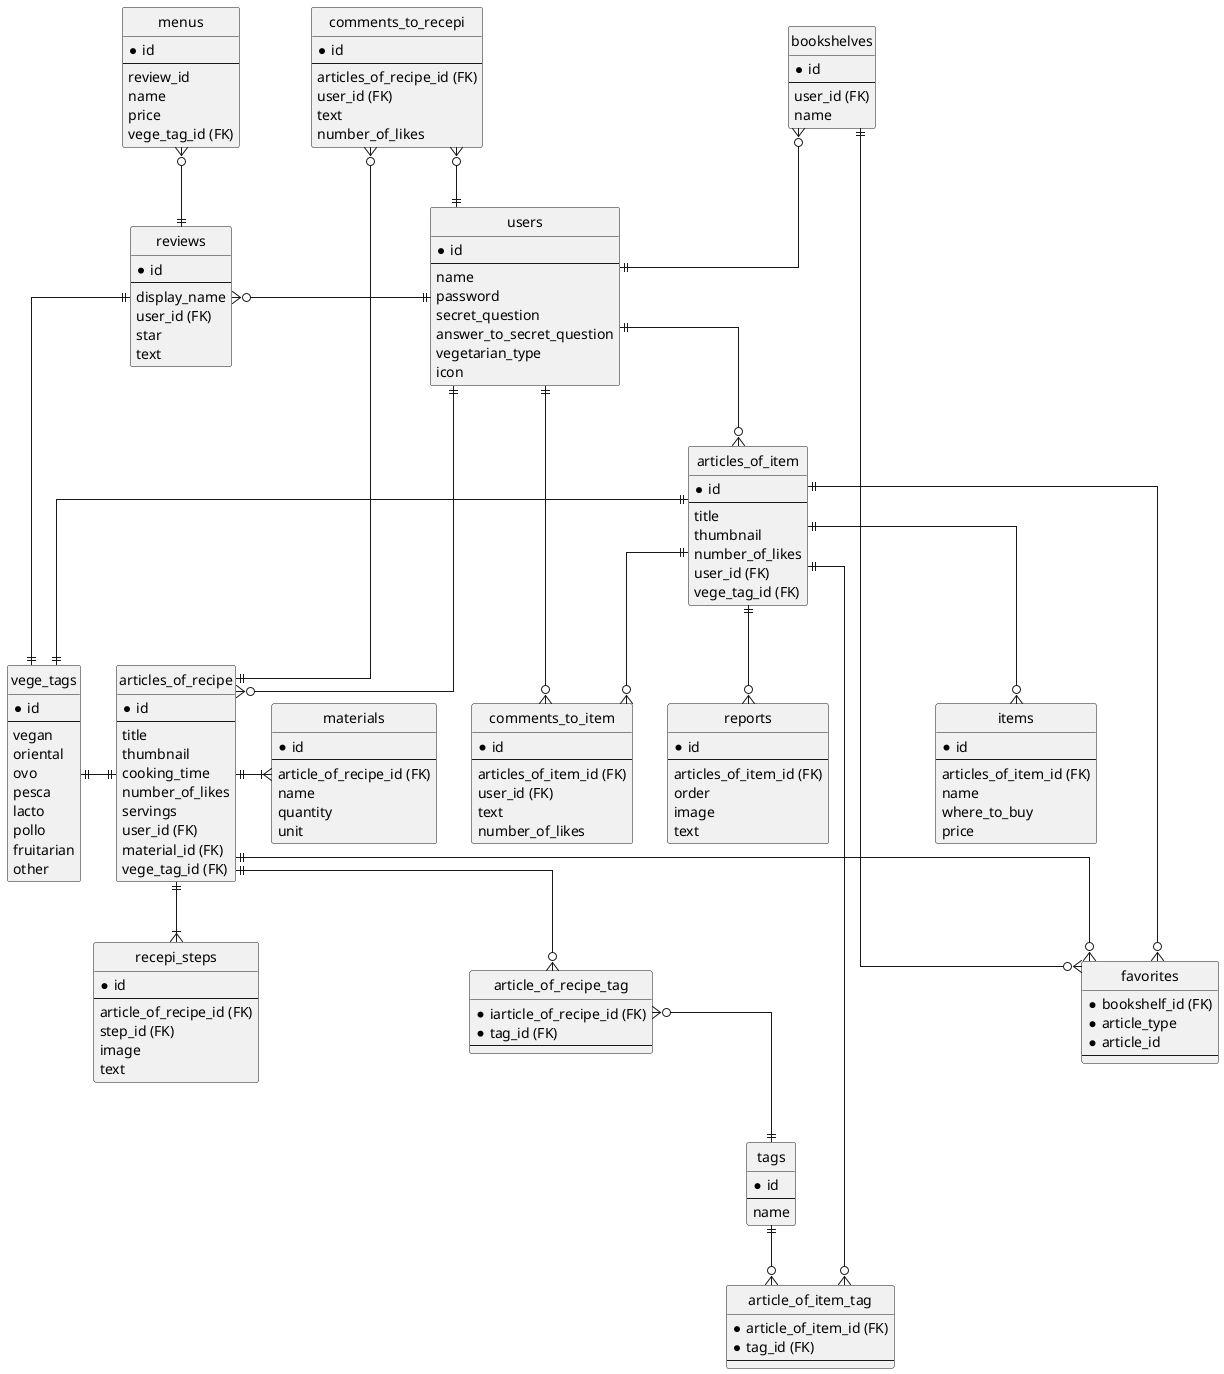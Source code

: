 @startuml VegEvery
' hide the spot
hide circle

' avoid problems with angled crows feet
skinparam linetype ortho


entity "users" as users {
  *id
  --
  name
  password
  secret_question
  answer_to_secret_question
  vegetarian_type
  icon
}


entity "articles_of_recipe" as articles_of_recipe {
  *id
  --
  title
  thumbnail
  cooking_time
  number_of_likes
  servings
  user_id (FK)
  material_id (FK)
  vege_tag_id (FK)
}


entity "recepi_steps" as recepi_steps {
  *id
  --
  article_of_recipe_id (FK)
  step_id (FK)
  image
  text
}

entity "materials" as materials {
  *id
  --
  article_of_recipe_id (FK)
  name
  quantity
  unit
}

entity "articles_of_item" as articles_of_item {
  *id
  --
  title
  thumbnail
  number_of_likes
  user_id (FK)
  vege_tag_id (FK)
}

entity "items" as items {
  *id
  --
  articles_of_item_id (FK)
  name
  where_to_buy
  price
}

entity "reports" as reports {
  *id
  --
  articles_of_item_id (FK)
  order
  image
  text
}

entity "comments_to_recepi" as comments_to_recepi {
  *id
  --
  articles_of_recipe_id (FK)
  user_id (FK)
  text
  number_of_likes
}

entity "comments_to_item" as comments_to_item {
  *id
  --
  articles_of_item_id (FK)
  user_id (FK)
  text
  number_of_likes
}

entity "tags" as tags {
  *id
  --
  name
}

entity "article_of_recipe_tag" as article_of_recipe_tag {
  *iarticle_of_recipe_id (FK)
  *tag_id (FK)
  --
}

entity "article_of_item_tag" as article_of_item_tag {
  *article_of_item_id (FK)
  *tag_id (FK)
  --
}

entity "vege_tags" as vege_tags {
  *id
  --
  vegan
  oriental
  ovo
  pesca
  lacto
  pollo
  fruitarian
  other
}

entity "reviews" as reviews {
  *id
  --
  display_name
  user_id (FK)
  star
  text
}

entity "menus" as menus {
  *id
  --
  review_id
  name
  price
  vege_tag_id (FK)
}

entity "bookshelves" as bookshelves {
  *id
  --
  user_id (FK)
  name
}

entity "favorites" as favorites {
  *bookshelf_id (FK)
  *article_type
  *article_id
  --
}

users ||--o{articles_of_recipe
articles_of_recipe ||--|{ recepi_steps
articles_of_recipe ||-r-|{ materials
articles_of_recipe ||-d-o{ article_of_recipe_tag
tags ||-u-o{ article_of_recipe_tag
articles_of_recipe ||-l-|| vege_tags
articles_of_recipe ||-u-o{ comments_to_recepi
users ||-u-o{ comments_to_recepi
users ||-d-o{articles_of_item
articles_of_item ||--o{ article_of_item_tag
tags ||--o{ article_of_item_tag
articles_of_item ||--|| vege_tags
articles_of_item ||--o{ comments_to_item
articles_of_item ||-d-o{ items
articles_of_item ||-d-o{ reports
users ||-r-o{ comments_to_item
users ||-u-o{bookshelves
bookshelves ||-r-o{favorites
articles_of_recipe ||--o{favorites
articles_of_item ||--o{favorites
users ||-l-o{reviews
vege_tags ||--|| reviews
menus }o--|| reviews
@enduml
